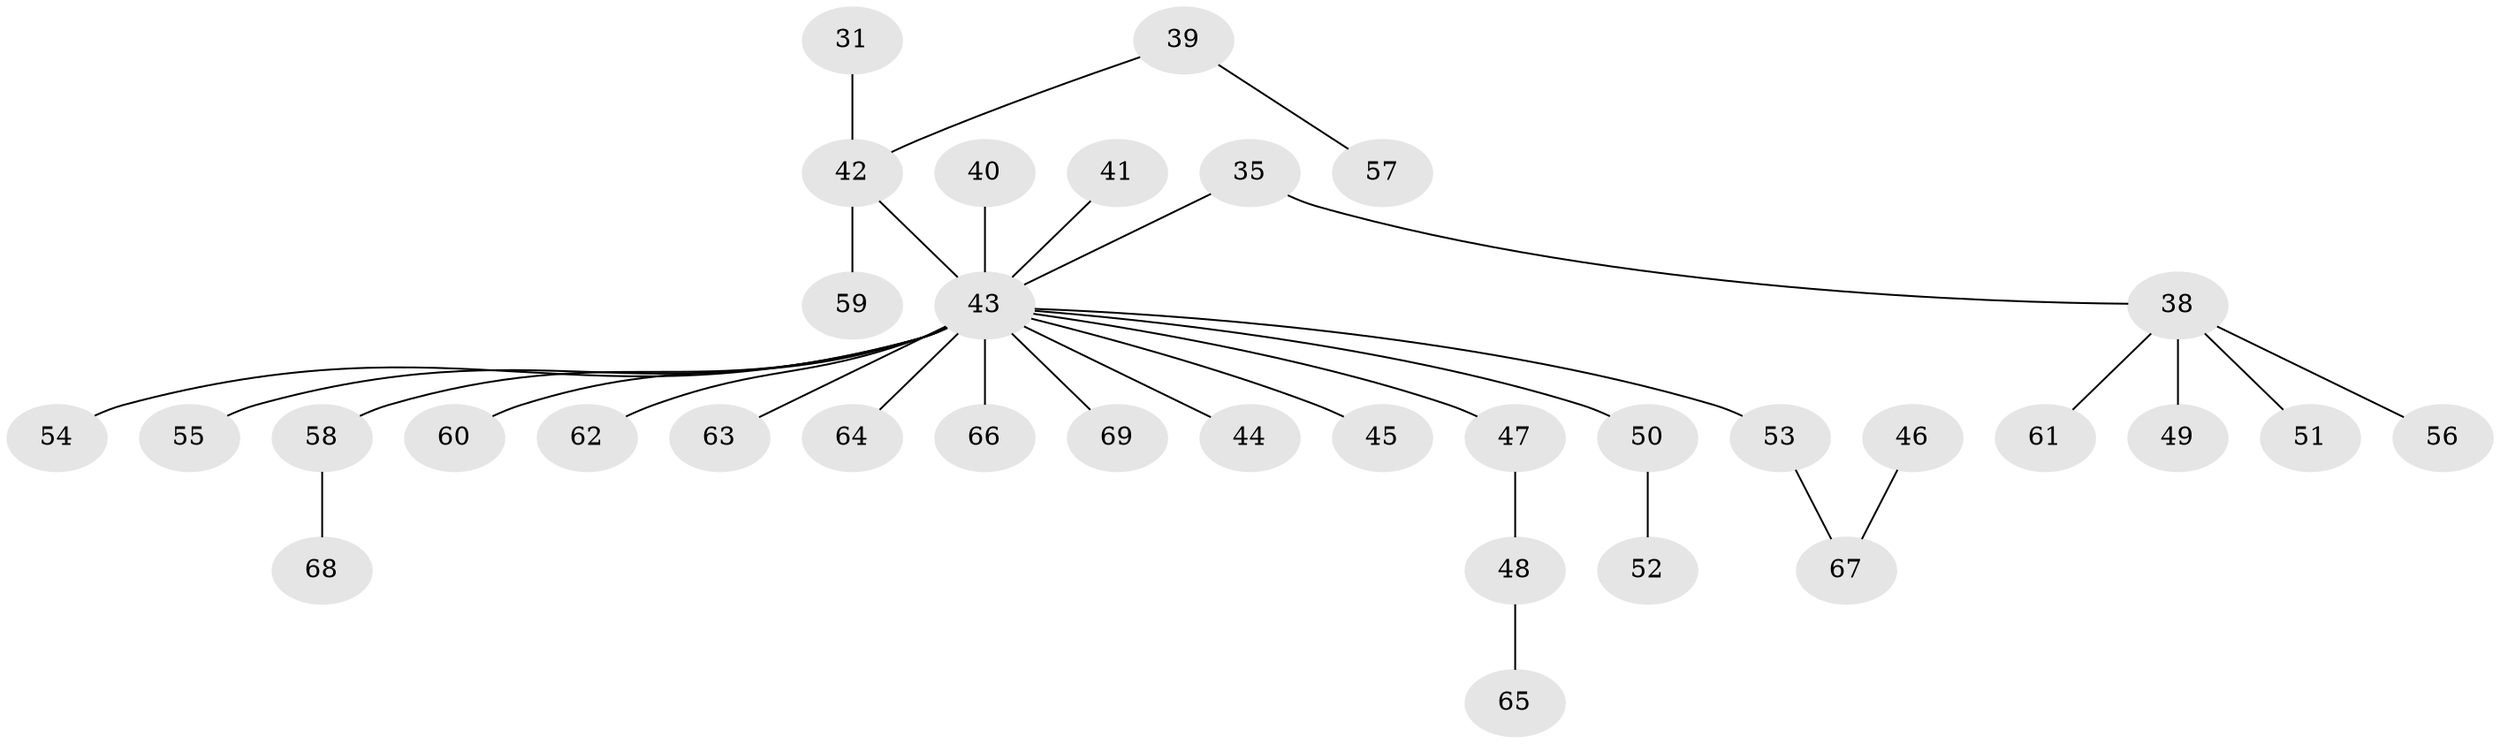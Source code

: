 // original degree distribution, {4: 0.057971014492753624, 5: 0.07246376811594203, 3: 0.10144927536231885, 8: 0.014492753623188406, 1: 0.5507246376811594, 2: 0.2028985507246377}
// Generated by graph-tools (version 1.1) at 2025/53/03/09/25 04:53:50]
// undirected, 34 vertices, 33 edges
graph export_dot {
graph [start="1"]
  node [color=gray90,style=filled];
  31;
  35;
  38;
  39;
  40;
  41;
  42 [super="+32+25"];
  43 [super="+37+24+30+23+28+34"];
  44;
  45;
  46;
  47;
  48;
  49;
  50 [super="+26"];
  51;
  52;
  53 [super="+17"];
  54;
  55;
  56;
  57;
  58;
  59;
  60;
  61;
  62;
  63;
  64;
  65;
  66;
  67 [super="+36"];
  68;
  69;
  31 -- 42;
  35 -- 38;
  35 -- 43;
  38 -- 49;
  38 -- 51;
  38 -- 56;
  38 -- 61;
  39 -- 57;
  39 -- 42;
  40 -- 43;
  41 -- 43;
  42 -- 59;
  42 -- 43;
  43 -- 63;
  43 -- 58;
  43 -- 53;
  43 -- 62;
  43 -- 64;
  43 -- 66;
  43 -- 69;
  43 -- 44;
  43 -- 45;
  43 -- 47;
  43 -- 54;
  43 -- 55;
  43 -- 60;
  43 -- 50;
  46 -- 67;
  47 -- 48;
  48 -- 65;
  50 -- 52;
  53 -- 67;
  58 -- 68;
}
